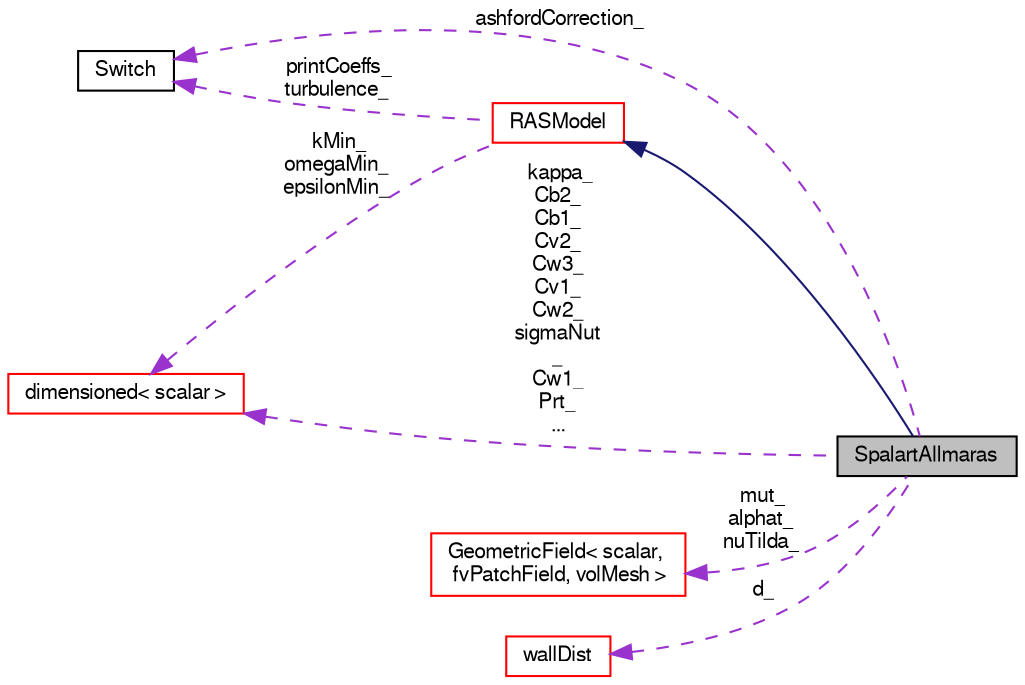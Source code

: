 digraph "SpalartAllmaras"
{
  bgcolor="transparent";
  edge [fontname="FreeSans",fontsize="10",labelfontname="FreeSans",labelfontsize="10"];
  node [fontname="FreeSans",fontsize="10",shape=record];
  rankdir="LR";
  Node19 [label="SpalartAllmaras",height=0.2,width=0.4,color="black", fillcolor="grey75", style="filled", fontcolor="black"];
  Node20 -> Node19 [dir="back",color="midnightblue",fontsize="10",style="solid",fontname="FreeSans"];
  Node20 [label="RASModel",height=0.2,width=0.4,color="red",URL="$a30758.html",tooltip="Abstract base class for turbulence models for compressible and combusting flows. "];
  Node70 -> Node20 [dir="back",color="darkorchid3",fontsize="10",style="dashed",label=" printCoeffs_\nturbulence_" ,fontname="FreeSans"];
  Node70 [label="Switch",height=0.2,width=0.4,color="black",URL="$a27626.html",tooltip="A simple wrapper around bool so that it can be read as a word: true/false, on/off, yes/no, y/n, t/f, or none. "];
  Node99 -> Node20 [dir="back",color="darkorchid3",fontsize="10",style="dashed",label=" kMin_\nomegaMin_\nepsilonMin_" ,fontname="FreeSans"];
  Node99 [label="dimensioned\< scalar \>",height=0.2,width=0.4,color="red",URL="$a26366.html"];
  Node59 -> Node19 [dir="back",color="darkorchid3",fontsize="10",style="dashed",label=" mut_\nalphat_\nnuTilda_" ,fontname="FreeSans"];
  Node59 [label="GeometricField\< scalar,\l fvPatchField, volMesh \>",height=0.2,width=0.4,color="red",URL="$a22434.html"];
  Node70 -> Node19 [dir="back",color="darkorchid3",fontsize="10",style="dashed",label=" ashfordCorrection_" ,fontname="FreeSans"];
  Node101 -> Node19 [dir="back",color="darkorchid3",fontsize="10",style="dashed",label=" d_" ,fontname="FreeSans"];
  Node101 [label="wallDist",height=0.2,width=0.4,color="red",URL="$a22898.html",tooltip="Specialisation of patchDist for wall distance calculation. "];
  Node99 -> Node19 [dir="back",color="darkorchid3",fontsize="10",style="dashed",label=" kappa_\nCb2_\nCb1_\nCv2_\nCw3_\nCv1_\nCw2_\nsigmaNut\l_\nCw1_\nPrt_\n..." ,fontname="FreeSans"];
}
